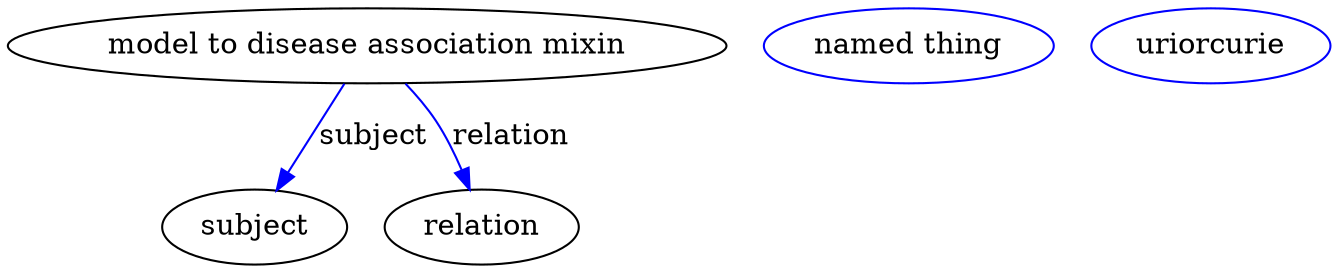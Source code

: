 digraph {
	graph [bb="0,0,507.68,123"];
	node [label="\N"];
	"model to disease association mixin"	 [height=0.5,
		label="model to disease association mixin",
		pos="135.19,105",
		width=3.7552];
	subject	 [height=0.5,
		pos="90.188,18",
		width=0.99297];
	"model to disease association mixin" -> subject	 [color=blue,
		label=subject,
		lp="135.69,61.5",
		pos="e,99.346,35.706 125.86,86.974 119.55,74.761 111.09,58.412 104,44.697",
		style=solid];
	relation	 [height=0.5,
		pos="181.19,18",
		width=1.0471];
	"model to disease association mixin" -> relation	 [color=blue,
		label=relation,
		lp="186.19,61.5",
		pos="e,174.42,35.838 148.3,86.713 152.04,81.154 155.96,74.94 159.19,69 163.27,61.493 167.16,53.074 170.5,45.273",
		style=solid];
	"model to disease association mixin_subject"	 [color=blue,
		height=0.5,
		label="named thing",
		pos="343.19,105",
		width=1.5346];
	"model to disease association mixin_relation"	 [color=blue,
		height=0.5,
		label=uriorcurie,
		pos="462.19,105",
		width=1.2638];
}

